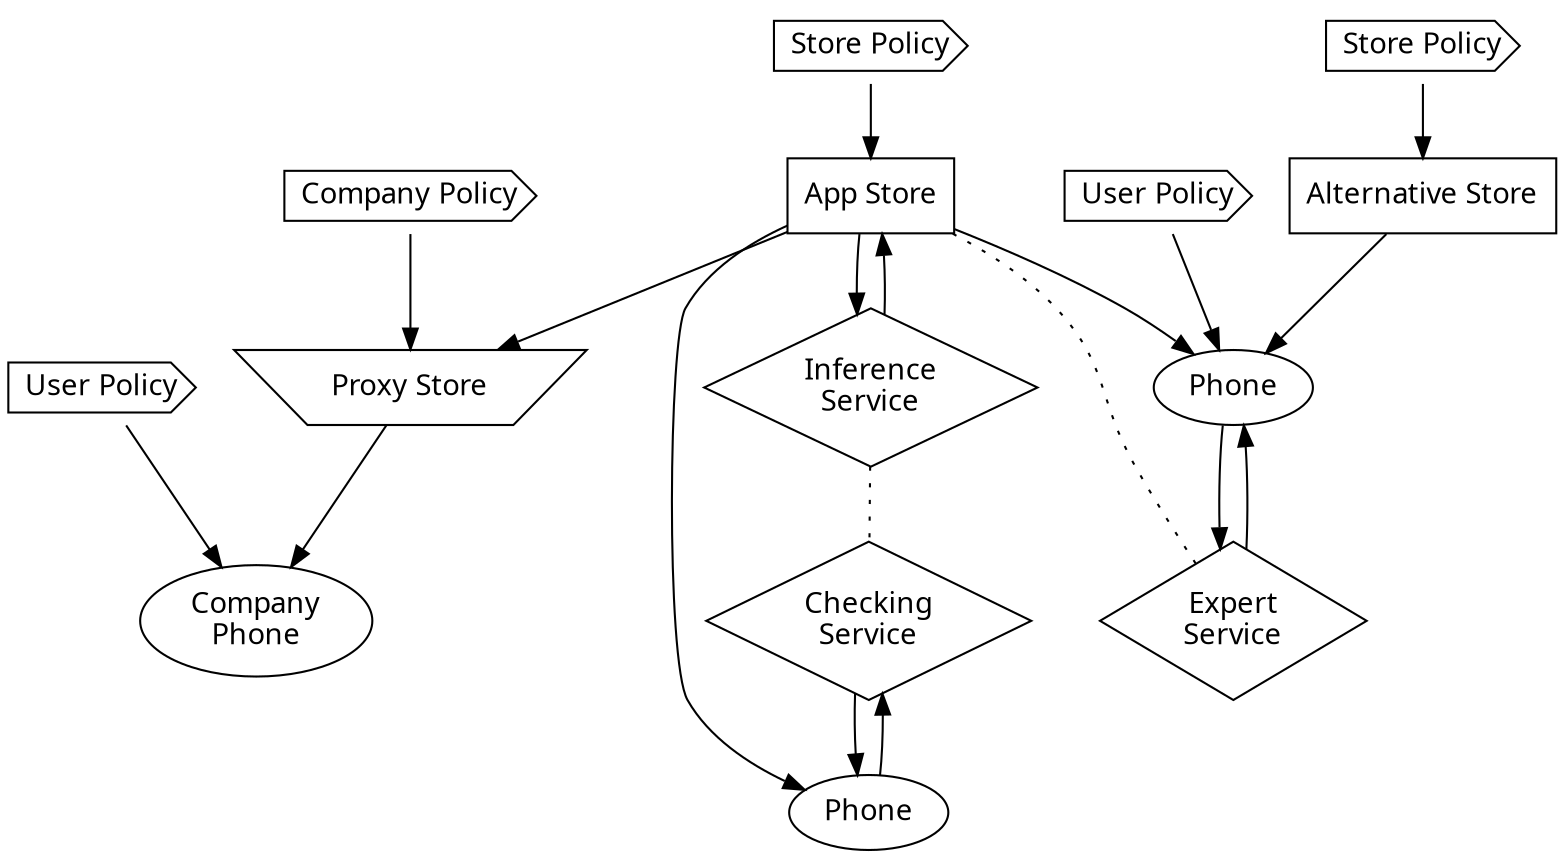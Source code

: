 digraph appguarden {
  overlap = false;
  splines = true;

  altStore      [label="Alternative Store"  shape=box          fontname="LMSans10-Regular"]
  appStore      [label="App Store"          shape=box          fontname="LMSans10-Regular"]
  checker       [label="Checking\nService"  shape=diamond      fontname="LMSans10-Regular"]
  companyPolicy [label="Company Policy"     shape=cds          fontname="LMSans10-Regular"]
  expert        [label="Expert\nService"    shape=diamond      fontname="LMSans10-Regular"]
  inferer       [label="Inference\nService" shape=diamond      fontname="LMSans10-Regular"]
  phone         [label="Phone"              shape=oval         fontname="LMSans10-Regular"]
  phone2        [label="Phone"              shape=oval         fontname="LMSans10-Regular"]
  phone4        [label="Company\nPhone"     shape=oval         fontname="LMSans10-Regular"]
  policy1       [label="Store Policy"       shape=cds          fontname="LMSans10-Regular"]
  policy2       [label="Store Policy"       shape=cds          fontname="LMSans10-Regular"]
  proxyStore    [label="Proxy Store"        shape=invtrapezium fontname="LMSans10-Regular"]
  userPolicy    [label="User Policy"        shape=cds          fontname="LMSans10-Regular"]
  userPolicy2   [label="User Policy"        shape=cds          fontname="LMSans10-Regular"]

/*
  {rank=same appStore      policy2}
  {rank=same companyPolicy proxyStore}
  {rank=same policy1       altStore}
  {rank=same userPolicy    phone}
  {rank=same userPolicy2   phone4}
  */

  altStore      -> phone;
  appStore      -> expert  [arrowhead=none style=dotted];
  appStore      -> inferer;
  appStore      -> phone2;
  appStore      -> phone;
  appStore      -> proxyStore;
  checker       -> phone2;
  companyPolicy -> proxyStore;
  expert        -> phone;
  inferer       -> appStore;
  inferer       -> checker [arrowhead=none style=dotted];
  phone2        -> checker;
  phone        -> expert;
  policy1       -> appStore;
  policy2       -> altStore;
  proxyStore    -> phone4;
  userPolicy    -> phone;
  userPolicy2   -> phone4;

}



